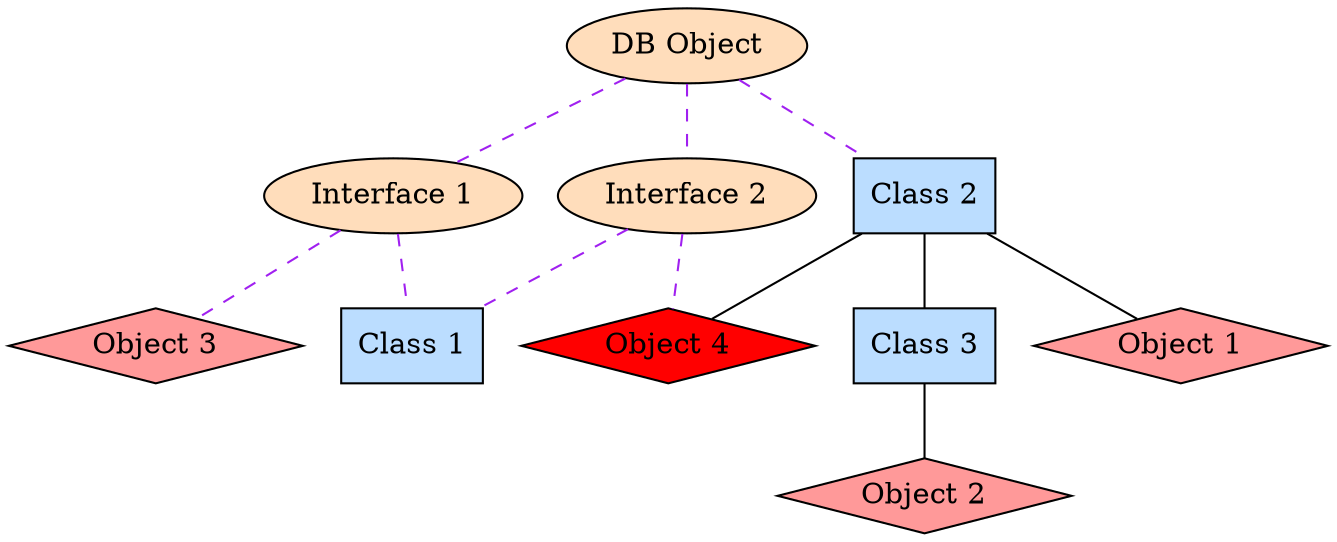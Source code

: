 digraph G {
rankdir=TB
concentrate=true
overlap=scale
"DB Object" [style=filled,fillcolor="#FFDDBB"]
"Interface 1" [style=filled,fillcolor="#FFDDBB"]
"Interface 2" [style=filled,fillcolor="#FFDDBB"]
"Class 1" [shape=box,style=filled,fillcolor="#BBDDFF"]
"Class 2" [shape=box,style=filled,fillcolor="#BBDDFF"]
"Class 3" [shape=box,style=filled,fillcolor="#BBDDFF"]
"Object 1" [shape=diamond,style=filled,fillcolor="#FF9999"]
"Object 2" [shape=diamond,style=filled,fillcolor="#FF9999"]
"Object 3" [shape=diamond,style=filled,fillcolor="#FF9999"]
"Object 4" [shape=diamond,style=filled,fillcolor="#FF0000"]
"Object 5" [shape=diamond,style=invis]
"Interface 1" -> "Class 1" [arrowhead=none,arrowtail=empty,style=dashed,color=purple,weight=10]
"Interface 2" -> "Class 1" [arrowhead=none,arrowtail=empty,style=dashed,color=purple,weight=10]
"DB Object" -> "Interface 1" [arrowhead=none,arrowtail=empty,style=dashed,color=purple,weight=10]
"DB Object" -> "Interface 2" [arrowhead=none,arrowtail=empty,style=dashed,color=purple,weight=10]
"DB Object" -> "Class 2" [arrowhead=none,arrowtail=empty,style=dashed,color=purple,weight=10]
"Class 2" -> "Class 3" [arrowhead=none,arrowtail=normal,weight=10]
"Class 2" -> "Object 1" [arrowhead=none,arrowtail=normal]
"Class 3" -> "Object 2" [arrowhead=none,arrowtail=normal]
"Class 2" -> "Object 4" [arrowhead=none,arrowtail=normal]
"Interface 2" -> "Object 4" [arrowhead=none,arrowtail=empty,style=dashed,color=purple]
"Interface 1" -> "Object 3" [arrowhead=none,arrowtail=empty,style=dashed,color=purple]
"DB Object" -> "Object 5" [arrowhead=none,arrowtail=empty,style=invis]
}

